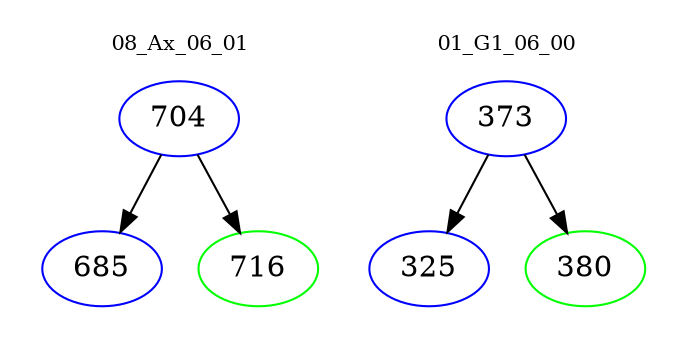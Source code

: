digraph{
subgraph cluster_0 {
color = white
label = "08_Ax_06_01";
fontsize=10;
T0_704 [label="704", color="blue"]
T0_704 -> T0_685 [color="black"]
T0_685 [label="685", color="blue"]
T0_704 -> T0_716 [color="black"]
T0_716 [label="716", color="green"]
}
subgraph cluster_1 {
color = white
label = "01_G1_06_00";
fontsize=10;
T1_373 [label="373", color="blue"]
T1_373 -> T1_325 [color="black"]
T1_325 [label="325", color="blue"]
T1_373 -> T1_380 [color="black"]
T1_380 [label="380", color="green"]
}
}
